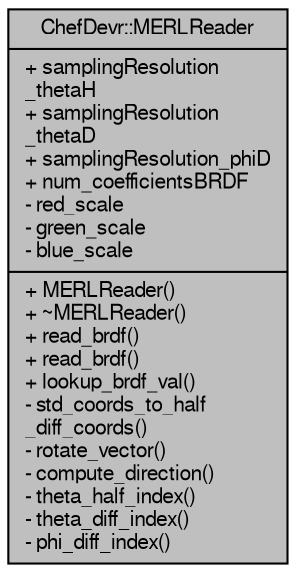 digraph "ChefDevr::MERLReader"
{
  edge [fontname="FreeSans",fontsize="10",labelfontname="FreeSans",labelfontsize="10"];
  node [fontname="FreeSans",fontsize="10",shape=record];
  Node1 [label="{ChefDevr::MERLReader\n|+ samplingResolution\l_thetaH\l+ samplingResolution\l_thetaD\l+ samplingResolution_phiD\l+ num_coefficientsBRDF\l- red_scale\l- green_scale\l- blue_scale\l|+ MERLReader()\l+ ~MERLReader()\l+ read_brdf()\l+ read_brdf()\l+ lookup_brdf_val()\l- std_coords_to_half\l_diff_coords()\l- rotate_vector()\l- compute_direction()\l- theta_half_index()\l- theta_diff_index()\l- phi_diff_index()\l}",height=0.2,width=0.4,color="black", fillcolor="grey75", style="filled", fontcolor="black"];
}
